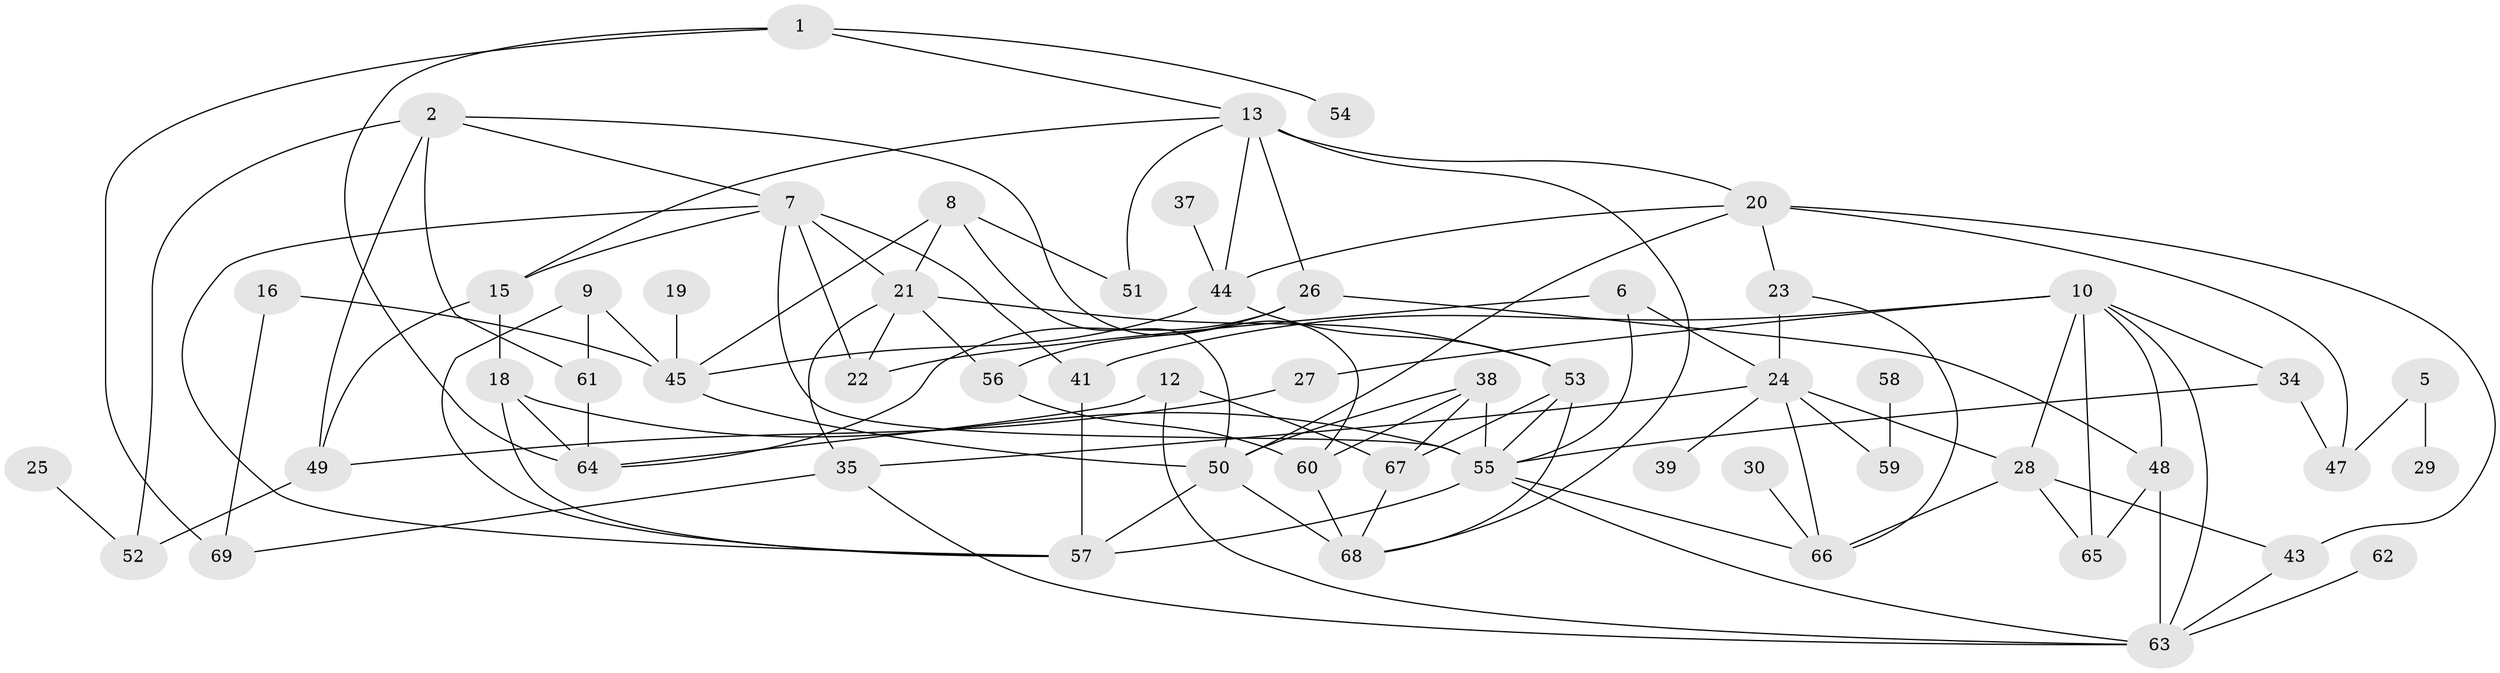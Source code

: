 // original degree distribution, {4: 0.1956521739130435, 2: 0.2536231884057971, 1: 0.21014492753623187, 5: 0.057971014492753624, 3: 0.14492753623188406, 0: 0.07246376811594203, 6: 0.043478260869565216, 7: 0.021739130434782608}
// Generated by graph-tools (version 1.1) at 2025/00/03/09/25 03:00:51]
// undirected, 57 vertices, 107 edges
graph export_dot {
graph [start="1"]
  node [color=gray90,style=filled];
  1;
  2;
  5;
  6;
  7;
  8;
  9;
  10;
  12;
  13;
  15;
  16;
  18;
  19;
  20;
  21;
  22;
  23;
  24;
  25;
  26;
  27;
  28;
  29;
  30;
  34;
  35;
  37;
  38;
  39;
  41;
  43;
  44;
  45;
  47;
  48;
  49;
  50;
  51;
  52;
  53;
  54;
  55;
  56;
  57;
  58;
  59;
  60;
  61;
  62;
  63;
  64;
  65;
  66;
  67;
  68;
  69;
  1 -- 13 [weight=1.0];
  1 -- 54 [weight=1.0];
  1 -- 64 [weight=1.0];
  1 -- 69 [weight=1.0];
  2 -- 7 [weight=1.0];
  2 -- 49 [weight=1.0];
  2 -- 52 [weight=1.0];
  2 -- 60 [weight=1.0];
  2 -- 61 [weight=1.0];
  5 -- 29 [weight=1.0];
  5 -- 47 [weight=1.0];
  6 -- 22 [weight=1.0];
  6 -- 24 [weight=1.0];
  6 -- 55 [weight=1.0];
  7 -- 15 [weight=1.0];
  7 -- 21 [weight=1.0];
  7 -- 22 [weight=2.0];
  7 -- 41 [weight=1.0];
  7 -- 55 [weight=1.0];
  7 -- 57 [weight=1.0];
  8 -- 21 [weight=1.0];
  8 -- 45 [weight=1.0];
  8 -- 50 [weight=1.0];
  8 -- 51 [weight=1.0];
  9 -- 45 [weight=1.0];
  9 -- 57 [weight=1.0];
  9 -- 61 [weight=1.0];
  10 -- 27 [weight=1.0];
  10 -- 28 [weight=1.0];
  10 -- 34 [weight=1.0];
  10 -- 41 [weight=1.0];
  10 -- 48 [weight=1.0];
  10 -- 63 [weight=1.0];
  10 -- 65 [weight=1.0];
  12 -- 63 [weight=1.0];
  12 -- 64 [weight=1.0];
  12 -- 67 [weight=1.0];
  13 -- 15 [weight=1.0];
  13 -- 20 [weight=1.0];
  13 -- 26 [weight=1.0];
  13 -- 44 [weight=2.0];
  13 -- 51 [weight=1.0];
  13 -- 68 [weight=1.0];
  15 -- 18 [weight=1.0];
  15 -- 49 [weight=1.0];
  16 -- 45 [weight=1.0];
  16 -- 69 [weight=1.0];
  18 -- 55 [weight=1.0];
  18 -- 57 [weight=1.0];
  18 -- 64 [weight=1.0];
  19 -- 45 [weight=1.0];
  20 -- 23 [weight=1.0];
  20 -- 43 [weight=1.0];
  20 -- 44 [weight=1.0];
  20 -- 47 [weight=1.0];
  20 -- 50 [weight=2.0];
  21 -- 22 [weight=1.0];
  21 -- 35 [weight=1.0];
  21 -- 53 [weight=1.0];
  21 -- 56 [weight=1.0];
  23 -- 24 [weight=1.0];
  23 -- 66 [weight=1.0];
  24 -- 28 [weight=1.0];
  24 -- 35 [weight=1.0];
  24 -- 39 [weight=1.0];
  24 -- 59 [weight=1.0];
  24 -- 66 [weight=1.0];
  25 -- 52 [weight=1.0];
  26 -- 48 [weight=1.0];
  26 -- 56 [weight=1.0];
  26 -- 64 [weight=1.0];
  27 -- 49 [weight=1.0];
  28 -- 43 [weight=1.0];
  28 -- 65 [weight=1.0];
  28 -- 66 [weight=1.0];
  30 -- 66 [weight=1.0];
  34 -- 47 [weight=1.0];
  34 -- 55 [weight=1.0];
  35 -- 63 [weight=1.0];
  35 -- 69 [weight=1.0];
  37 -- 44 [weight=1.0];
  38 -- 50 [weight=1.0];
  38 -- 55 [weight=1.0];
  38 -- 60 [weight=1.0];
  38 -- 67 [weight=1.0];
  41 -- 57 [weight=2.0];
  43 -- 63 [weight=1.0];
  44 -- 45 [weight=1.0];
  44 -- 53 [weight=1.0];
  45 -- 50 [weight=1.0];
  48 -- 63 [weight=1.0];
  48 -- 65 [weight=1.0];
  49 -- 52 [weight=1.0];
  50 -- 57 [weight=2.0];
  50 -- 68 [weight=1.0];
  53 -- 55 [weight=1.0];
  53 -- 67 [weight=1.0];
  53 -- 68 [weight=1.0];
  55 -- 57 [weight=1.0];
  55 -- 63 [weight=1.0];
  55 -- 66 [weight=1.0];
  56 -- 60 [weight=1.0];
  58 -- 59 [weight=1.0];
  60 -- 68 [weight=2.0];
  61 -- 64 [weight=1.0];
  62 -- 63 [weight=1.0];
  67 -- 68 [weight=1.0];
}
